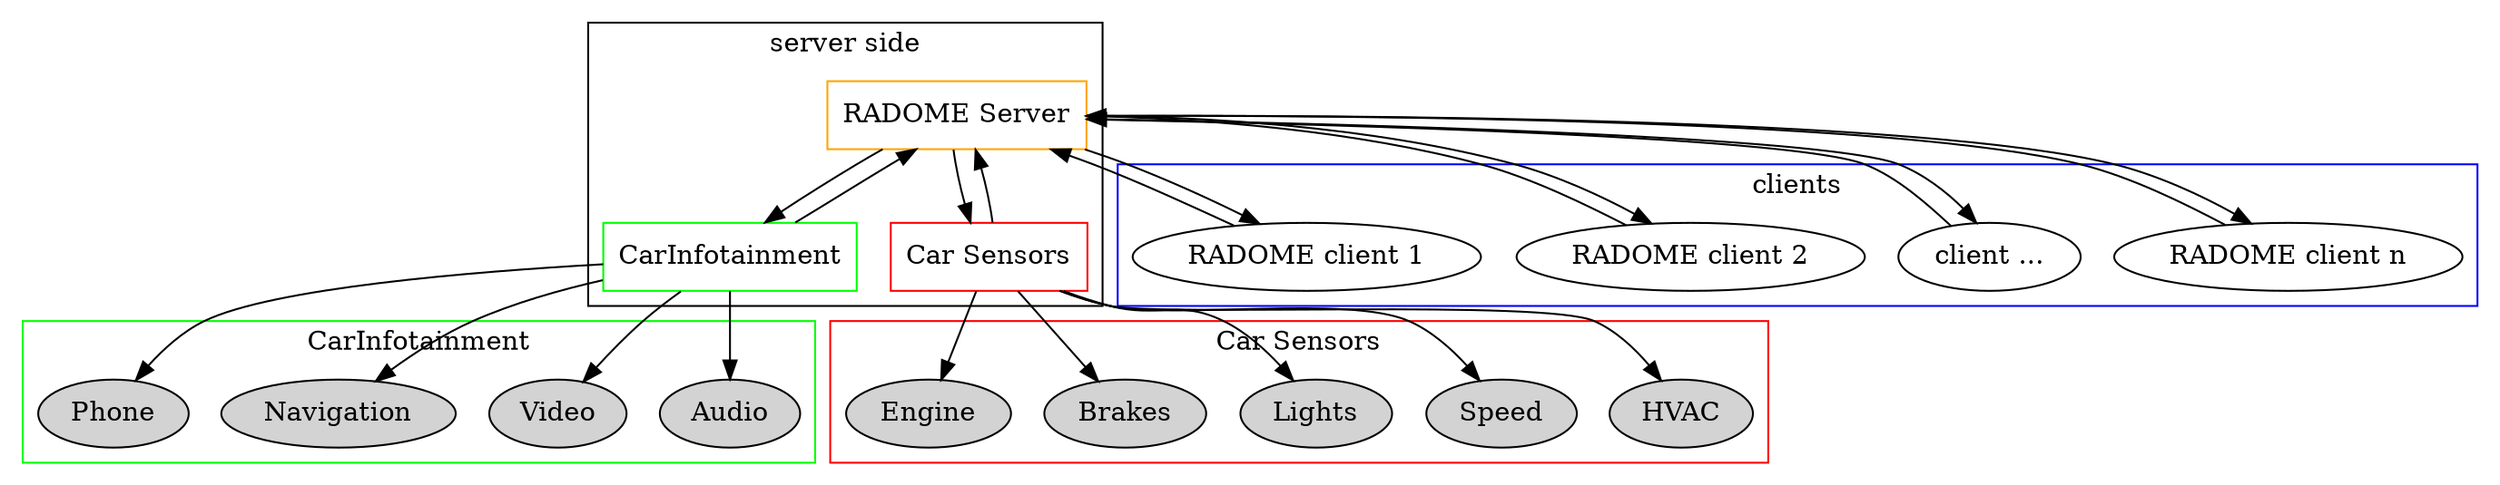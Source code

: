  digraph U {

"RADOME Server" [shape=box,color=orange]; /* this is a comment */
"CarInfotainment"[shape=box,color=green]; /* this is a comment */
"Car Sensors"[shape=box,color=red];

subgraph cluster_0 {

		node [style=filled,color=white];
		"RADOME Server" -> "CarInfotainment";
		"CarInfotainment" -> "RADOME Server";
		"RADOME Server" -> "Car Sensors";
		"Car Sensors" -> "RADOME Server";
		label = "server side";

	}

	subgraph cluster_1 {

		"RADOME client n" -> "RADOME Server";
		"RADOME Server" -> "RADOME client n";
            "client ..." -> "RADOME Server";
"RADOME Server" -> "client ...";
		"RADOME client 2" -> "RADOME Server";
"RADOME Server" -> "RADOME client 2";
		"RADOME client 1" -> "RADOME Server";
"RADOME Server" -> "RADOME client 1";
		label = "clients";
		color=blue;
	}

	subgraph cluster_2 {
		node [style=filled];
		"CarInfotainment" -> "Audio";
		"CarInfotainment" -> "Video";
		"CarInfotainment" -> "Navigation";
		"CarInfotainment" -> "Phone";
		label = "CarInfotainment";
		color=green;
	}

	subgraph cluster_3 {
		node [style=filled];
		"Car Sensors" -> "HVAC";
		"Car Sensors" -> "Speed";
		"Car Sensors" -> "Lights";
		"Car Sensors" -> "Brakes";
		"Car Sensors" -> "Engine";
		label = "Car Sensors";
		color=red;
	}
}

